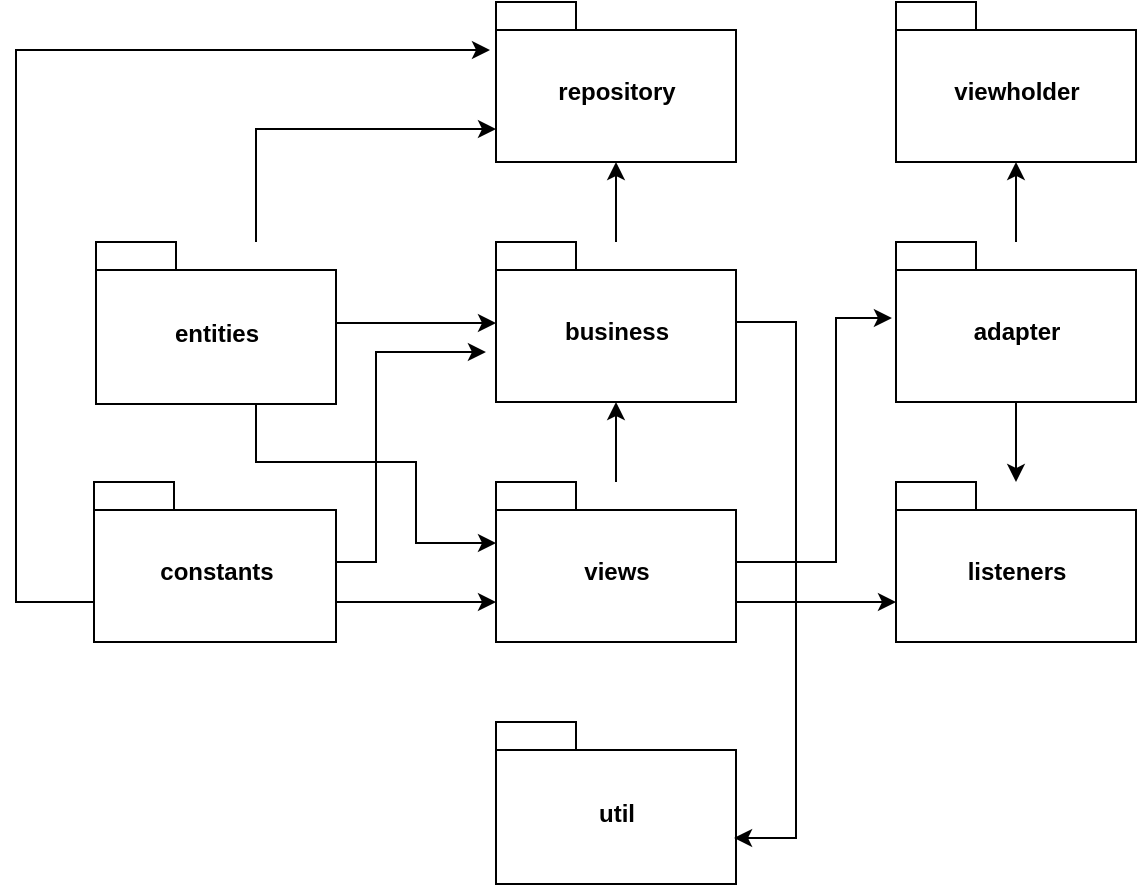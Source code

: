 <mxfile version="11.1.4" type="device"><diagram id="LRcS5fjPKPN2T1LTHerD" name="Página-1"><mxGraphModel dx="814" dy="536" grid="1" gridSize="10" guides="1" tooltips="1" connect="1" arrows="1" fold="1" page="1" pageScale="1" pageWidth="827" pageHeight="1169" math="0" shadow="0"><root><mxCell id="0"/><mxCell id="1" parent="0"/><mxCell id="eQdqEPuI_hyZUPLvT5K8-21" style="edgeStyle=orthogonalEdgeStyle;rounded=0;orthogonalLoop=1;jettySize=auto;html=1;entryX=-0.025;entryY=0.3;entryDx=0;entryDy=0;entryPerimeter=0;" parent="1" source="eQdqEPuI_hyZUPLvT5K8-1" target="eQdqEPuI_hyZUPLvT5K8-6" edge="1"><mxGeometry relative="1" as="geometry"><Array as="points"><mxPoint x="80" y="500"/><mxPoint x="80" y="224"/></Array></mxGeometry></mxCell><mxCell id="eQdqEPuI_hyZUPLvT5K8-22" value="" style="edgeStyle=orthogonalEdgeStyle;rounded=0;orthogonalLoop=1;jettySize=auto;html=1;" parent="1" source="eQdqEPuI_hyZUPLvT5K8-1" target="eQdqEPuI_hyZUPLvT5K8-4" edge="1"><mxGeometry relative="1" as="geometry"><Array as="points"><mxPoint x="270" y="500"/><mxPoint x="270" y="500"/></Array></mxGeometry></mxCell><mxCell id="eQdqEPuI_hyZUPLvT5K8-45" style="edgeStyle=orthogonalEdgeStyle;rounded=0;orthogonalLoop=1;jettySize=auto;html=1;entryX=-0.042;entryY=0.688;entryDx=0;entryDy=0;entryPerimeter=0;" parent="1" source="eQdqEPuI_hyZUPLvT5K8-1" target="eQdqEPuI_hyZUPLvT5K8-5" edge="1"><mxGeometry relative="1" as="geometry"><Array as="points"><mxPoint x="260" y="480"/><mxPoint x="260" y="375"/></Array></mxGeometry></mxCell><mxCell id="eQdqEPuI_hyZUPLvT5K8-1" value="constants" style="shape=folder;fontStyle=1;spacingTop=10;tabWidth=40;tabHeight=14;tabPosition=left;html=1;" parent="1" vertex="1"><mxGeometry x="119" y="440" width="121" height="80" as="geometry"/></mxCell><mxCell id="eQdqEPuI_hyZUPLvT5K8-27" style="edgeStyle=orthogonalEdgeStyle;rounded=0;orthogonalLoop=1;jettySize=auto;html=1;entryX=0;entryY=0;entryDx=0;entryDy=30.5;entryPerimeter=0;" parent="1" source="eQdqEPuI_hyZUPLvT5K8-2" target="eQdqEPuI_hyZUPLvT5K8-4" edge="1"><mxGeometry relative="1" as="geometry"><Array as="points"><mxPoint x="200" y="430"/><mxPoint x="280" y="430"/><mxPoint x="280" y="471"/></Array></mxGeometry></mxCell><mxCell id="eQdqEPuI_hyZUPLvT5K8-29" value="" style="edgeStyle=orthogonalEdgeStyle;rounded=0;orthogonalLoop=1;jettySize=auto;html=1;" parent="1" source="eQdqEPuI_hyZUPLvT5K8-2" target="eQdqEPuI_hyZUPLvT5K8-5" edge="1"><mxGeometry relative="1" as="geometry"><Array as="points"><mxPoint x="280" y="360"/><mxPoint x="280" y="360"/></Array></mxGeometry></mxCell><mxCell id="eQdqEPuI_hyZUPLvT5K8-40" style="edgeStyle=orthogonalEdgeStyle;rounded=0;orthogonalLoop=1;jettySize=auto;html=1;entryX=0;entryY=0;entryDx=0;entryDy=63.5;entryPerimeter=0;" parent="1" source="eQdqEPuI_hyZUPLvT5K8-2" target="eQdqEPuI_hyZUPLvT5K8-6" edge="1"><mxGeometry relative="1" as="geometry"><Array as="points"><mxPoint x="200" y="264"/></Array></mxGeometry></mxCell><mxCell id="eQdqEPuI_hyZUPLvT5K8-2" value="entities" style="shape=folder;fontStyle=1;spacingTop=10;tabWidth=40;tabHeight=14;tabPosition=left;html=1;" parent="1" vertex="1"><mxGeometry x="120" y="320" width="120" height="81" as="geometry"/></mxCell><mxCell id="eQdqEPuI_hyZUPLvT5K8-3" value="util" style="shape=folder;fontStyle=1;spacingTop=10;tabWidth=40;tabHeight=14;tabPosition=left;html=1;" parent="1" vertex="1"><mxGeometry x="320" y="560" width="120" height="81" as="geometry"/></mxCell><mxCell id="eQdqEPuI_hyZUPLvT5K8-33" value="" style="edgeStyle=orthogonalEdgeStyle;rounded=0;orthogonalLoop=1;jettySize=auto;html=1;" parent="1" source="eQdqEPuI_hyZUPLvT5K8-4" target="eQdqEPuI_hyZUPLvT5K8-5" edge="1"><mxGeometry relative="1" as="geometry"/></mxCell><mxCell id="eQdqEPuI_hyZUPLvT5K8-34" value="" style="edgeStyle=orthogonalEdgeStyle;rounded=0;orthogonalLoop=1;jettySize=auto;html=1;" parent="1" source="eQdqEPuI_hyZUPLvT5K8-4" target="eQdqEPuI_hyZUPLvT5K8-7" edge="1"><mxGeometry relative="1" as="geometry"><Array as="points"><mxPoint x="480" y="500"/><mxPoint x="480" y="500"/></Array></mxGeometry></mxCell><mxCell id="eQdqEPuI_hyZUPLvT5K8-42" style="edgeStyle=orthogonalEdgeStyle;rounded=0;orthogonalLoop=1;jettySize=auto;html=1;entryX=-0.017;entryY=0.475;entryDx=0;entryDy=0;entryPerimeter=0;" parent="1" source="eQdqEPuI_hyZUPLvT5K8-4" target="eQdqEPuI_hyZUPLvT5K8-8" edge="1"><mxGeometry relative="1" as="geometry"><Array as="points"><mxPoint x="490" y="480"/><mxPoint x="490" y="358"/></Array></mxGeometry></mxCell><mxCell id="eQdqEPuI_hyZUPLvT5K8-4" value="views" style="shape=folder;fontStyle=1;spacingTop=10;tabWidth=40;tabHeight=14;tabPosition=left;html=1;" parent="1" vertex="1"><mxGeometry x="320" y="440" width="120" height="80" as="geometry"/></mxCell><mxCell id="eQdqEPuI_hyZUPLvT5K8-30" value="" style="edgeStyle=orthogonalEdgeStyle;rounded=0;orthogonalLoop=1;jettySize=auto;html=1;" parent="1" source="eQdqEPuI_hyZUPLvT5K8-5" target="eQdqEPuI_hyZUPLvT5K8-6" edge="1"><mxGeometry relative="1" as="geometry"/></mxCell><mxCell id="eQdqEPuI_hyZUPLvT5K8-32" style="edgeStyle=orthogonalEdgeStyle;rounded=0;orthogonalLoop=1;jettySize=auto;html=1;entryX=0.992;entryY=0.716;entryDx=0;entryDy=0;entryPerimeter=0;" parent="1" source="eQdqEPuI_hyZUPLvT5K8-5" target="eQdqEPuI_hyZUPLvT5K8-3" edge="1"><mxGeometry relative="1" as="geometry"><Array as="points"><mxPoint x="470" y="360"/><mxPoint x="470" y="618"/></Array></mxGeometry></mxCell><mxCell id="eQdqEPuI_hyZUPLvT5K8-5" value="business" style="shape=folder;fontStyle=1;spacingTop=10;tabWidth=40;tabHeight=14;tabPosition=left;html=1;" parent="1" vertex="1"><mxGeometry x="320" y="320" width="120" height="80" as="geometry"/></mxCell><mxCell id="eQdqEPuI_hyZUPLvT5K8-6" value="repository" style="shape=folder;fontStyle=1;spacingTop=10;tabWidth=40;tabHeight=14;tabPosition=left;html=1;" parent="1" vertex="1"><mxGeometry x="320" y="200" width="120" height="80" as="geometry"/></mxCell><mxCell id="eQdqEPuI_hyZUPLvT5K8-7" value="listeners" style="shape=folder;fontStyle=1;spacingTop=10;tabWidth=40;tabHeight=14;tabPosition=left;html=1;" parent="1" vertex="1"><mxGeometry x="520" y="440" width="120" height="80" as="geometry"/></mxCell><mxCell id="eQdqEPuI_hyZUPLvT5K8-43" value="" style="edgeStyle=orthogonalEdgeStyle;rounded=0;orthogonalLoop=1;jettySize=auto;html=1;" parent="1" source="eQdqEPuI_hyZUPLvT5K8-8" target="eQdqEPuI_hyZUPLvT5K8-9" edge="1"><mxGeometry relative="1" as="geometry"/></mxCell><mxCell id="eQdqEPuI_hyZUPLvT5K8-44" value="" style="edgeStyle=orthogonalEdgeStyle;rounded=0;orthogonalLoop=1;jettySize=auto;html=1;" parent="1" source="eQdqEPuI_hyZUPLvT5K8-8" target="eQdqEPuI_hyZUPLvT5K8-7" edge="1"><mxGeometry relative="1" as="geometry"/></mxCell><mxCell id="eQdqEPuI_hyZUPLvT5K8-8" value="adapter" style="shape=folder;fontStyle=1;spacingTop=10;tabWidth=40;tabHeight=14;tabPosition=left;html=1;" parent="1" vertex="1"><mxGeometry x="520" y="320" width="120" height="80" as="geometry"/></mxCell><mxCell id="eQdqEPuI_hyZUPLvT5K8-9" value="viewholder" style="shape=folder;fontStyle=1;spacingTop=10;tabWidth=40;tabHeight=14;tabPosition=left;html=1;" parent="1" vertex="1"><mxGeometry x="520" y="200" width="120" height="80" as="geometry"/></mxCell></root></mxGraphModel></diagram></mxfile>